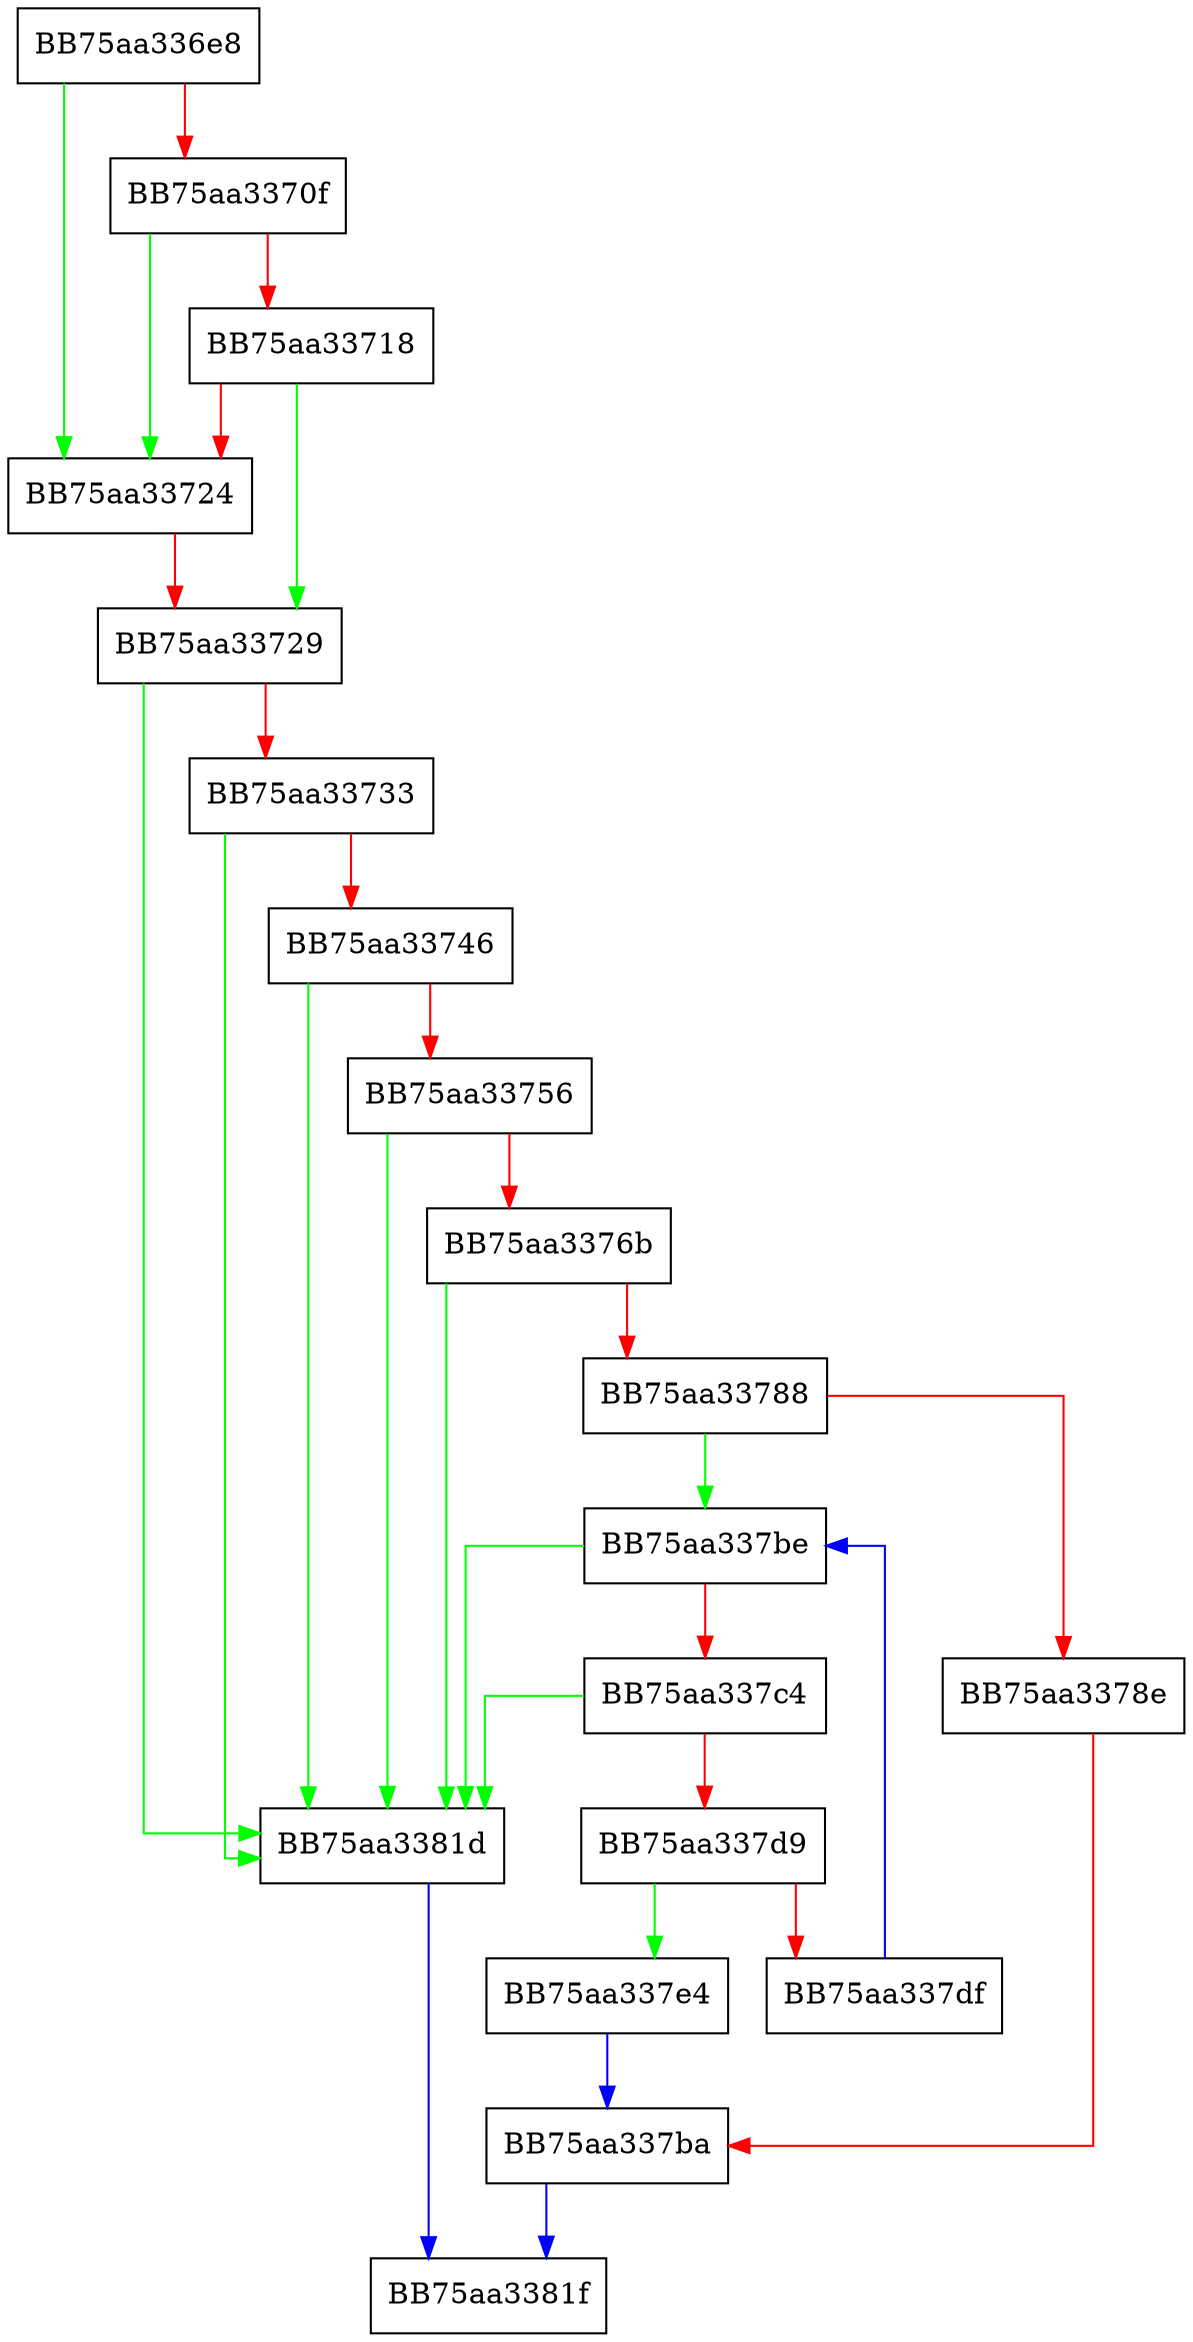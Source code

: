 digraph insertBefore {
  node [shape="box"];
  graph [splines=ortho];
  BB75aa336e8 -> BB75aa33724 [color="green"];
  BB75aa336e8 -> BB75aa3370f [color="red"];
  BB75aa3370f -> BB75aa33724 [color="green"];
  BB75aa3370f -> BB75aa33718 [color="red"];
  BB75aa33718 -> BB75aa33729 [color="green"];
  BB75aa33718 -> BB75aa33724 [color="red"];
  BB75aa33724 -> BB75aa33729 [color="red"];
  BB75aa33729 -> BB75aa3381d [color="green"];
  BB75aa33729 -> BB75aa33733 [color="red"];
  BB75aa33733 -> BB75aa3381d [color="green"];
  BB75aa33733 -> BB75aa33746 [color="red"];
  BB75aa33746 -> BB75aa3381d [color="green"];
  BB75aa33746 -> BB75aa33756 [color="red"];
  BB75aa33756 -> BB75aa3381d [color="green"];
  BB75aa33756 -> BB75aa3376b [color="red"];
  BB75aa3376b -> BB75aa3381d [color="green"];
  BB75aa3376b -> BB75aa33788 [color="red"];
  BB75aa33788 -> BB75aa337be [color="green"];
  BB75aa33788 -> BB75aa3378e [color="red"];
  BB75aa3378e -> BB75aa337ba [color="red"];
  BB75aa337ba -> BB75aa3381f [color="blue"];
  BB75aa337be -> BB75aa3381d [color="green"];
  BB75aa337be -> BB75aa337c4 [color="red"];
  BB75aa337c4 -> BB75aa3381d [color="green"];
  BB75aa337c4 -> BB75aa337d9 [color="red"];
  BB75aa337d9 -> BB75aa337e4 [color="green"];
  BB75aa337d9 -> BB75aa337df [color="red"];
  BB75aa337df -> BB75aa337be [color="blue"];
  BB75aa337e4 -> BB75aa337ba [color="blue"];
  BB75aa3381d -> BB75aa3381f [color="blue"];
}